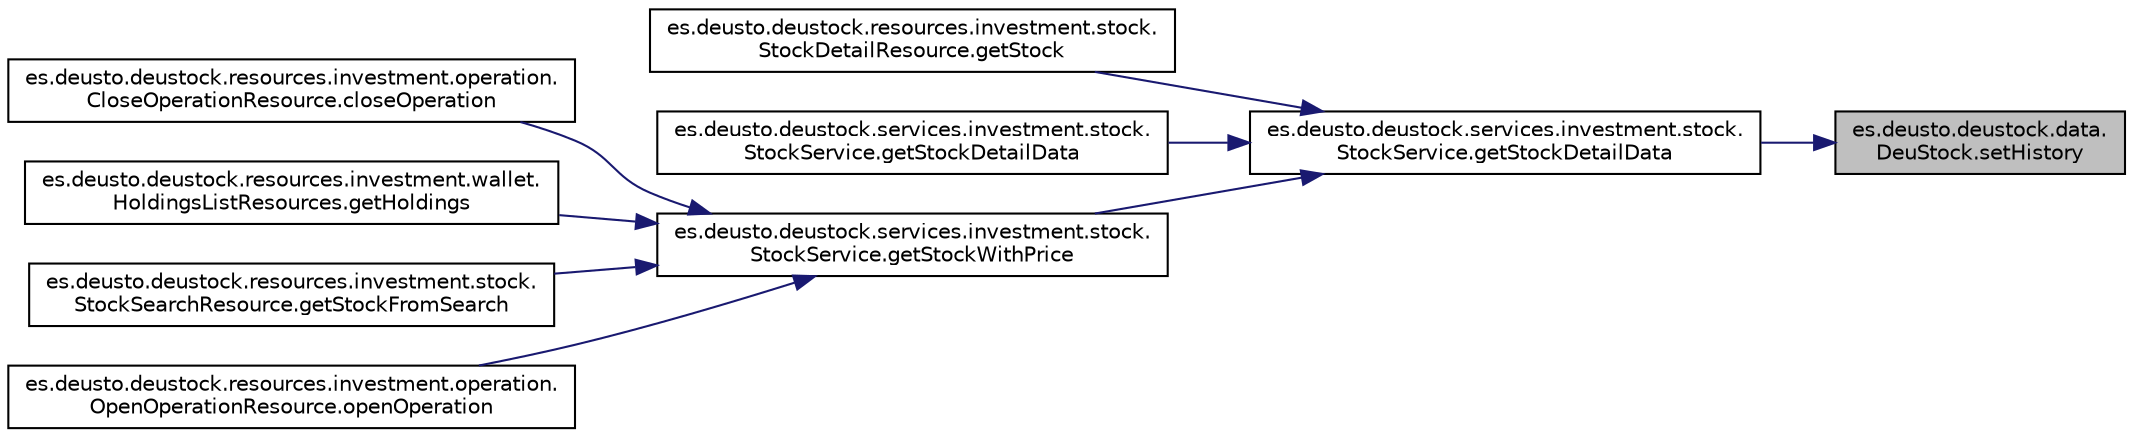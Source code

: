 digraph "es.deusto.deustock.data.DeuStock.setHistory"
{
 // LATEX_PDF_SIZE
  edge [fontname="Helvetica",fontsize="10",labelfontname="Helvetica",labelfontsize="10"];
  node [fontname="Helvetica",fontsize="10",shape=record];
  rankdir="RL";
  Node1 [label="es.deusto.deustock.data.\lDeuStock.setHistory",height=0.2,width=0.4,color="black", fillcolor="grey75", style="filled", fontcolor="black",tooltip=" "];
  Node1 -> Node2 [dir="back",color="midnightblue",fontsize="10",style="solid",fontname="Helvetica"];
  Node2 [label="es.deusto.deustock.services.investment.stock.\lStockService.getStockDetailData",height=0.2,width=0.4,color="black", fillcolor="white", style="filled",URL="$classes_1_1deusto_1_1deustock_1_1services_1_1investment_1_1stock_1_1_stock_service.html#a101f7dbdc381c952cb376217958eb709",tooltip=" "];
  Node2 -> Node3 [dir="back",color="midnightblue",fontsize="10",style="solid",fontname="Helvetica"];
  Node3 [label="es.deusto.deustock.resources.investment.stock.\lStockDetailResource.getStock",height=0.2,width=0.4,color="black", fillcolor="white", style="filled",URL="$classes_1_1deusto_1_1deustock_1_1resources_1_1investment_1_1stock_1_1_stock_detail_resource.html#aec037d897c2abde6e0cd2c395bc36351",tooltip=" "];
  Node2 -> Node4 [dir="back",color="midnightblue",fontsize="10",style="solid",fontname="Helvetica"];
  Node4 [label="es.deusto.deustock.services.investment.stock.\lStockService.getStockDetailData",height=0.2,width=0.4,color="black", fillcolor="white", style="filled",URL="$classes_1_1deusto_1_1deustock_1_1services_1_1investment_1_1stock_1_1_stock_service.html#a2d5603a5d1c515d3186dce6bf7635e71",tooltip=" "];
  Node2 -> Node5 [dir="back",color="midnightblue",fontsize="10",style="solid",fontname="Helvetica"];
  Node5 [label="es.deusto.deustock.services.investment.stock.\lStockService.getStockWithPrice",height=0.2,width=0.4,color="black", fillcolor="white", style="filled",URL="$classes_1_1deusto_1_1deustock_1_1services_1_1investment_1_1stock_1_1_stock_service.html#a2817fd3f92923be33c1271f801d5debf",tooltip=" "];
  Node5 -> Node6 [dir="back",color="midnightblue",fontsize="10",style="solid",fontname="Helvetica"];
  Node6 [label="es.deusto.deustock.resources.investment.operation.\lCloseOperationResource.closeOperation",height=0.2,width=0.4,color="black", fillcolor="white", style="filled",URL="$classes_1_1deusto_1_1deustock_1_1resources_1_1investment_1_1operation_1_1_close_operation_resource.html#a97a5e40fc7a80e301007021f36f79319",tooltip=" "];
  Node5 -> Node7 [dir="back",color="midnightblue",fontsize="10",style="solid",fontname="Helvetica"];
  Node7 [label="es.deusto.deustock.resources.investment.wallet.\lHoldingsListResources.getHoldings",height=0.2,width=0.4,color="black", fillcolor="white", style="filled",URL="$classes_1_1deusto_1_1deustock_1_1resources_1_1investment_1_1wallet_1_1_holdings_list_resources.html#a2ef4da272998d4d00c1c1d7b662f0b60",tooltip=" "];
  Node5 -> Node8 [dir="back",color="midnightblue",fontsize="10",style="solid",fontname="Helvetica"];
  Node8 [label="es.deusto.deustock.resources.investment.stock.\lStockSearchResource.getStockFromSearch",height=0.2,width=0.4,color="black", fillcolor="white", style="filled",URL="$classes_1_1deusto_1_1deustock_1_1resources_1_1investment_1_1stock_1_1_stock_search_resource.html#a9905816bf59687ff2dc13d9609711f39",tooltip=" "];
  Node5 -> Node9 [dir="back",color="midnightblue",fontsize="10",style="solid",fontname="Helvetica"];
  Node9 [label="es.deusto.deustock.resources.investment.operation.\lOpenOperationResource.openOperation",height=0.2,width=0.4,color="black", fillcolor="white", style="filled",URL="$classes_1_1deusto_1_1deustock_1_1resources_1_1investment_1_1operation_1_1_open_operation_resource.html#a88bee32642d5698a9fc5dcda9c76caa3",tooltip=" "];
}
